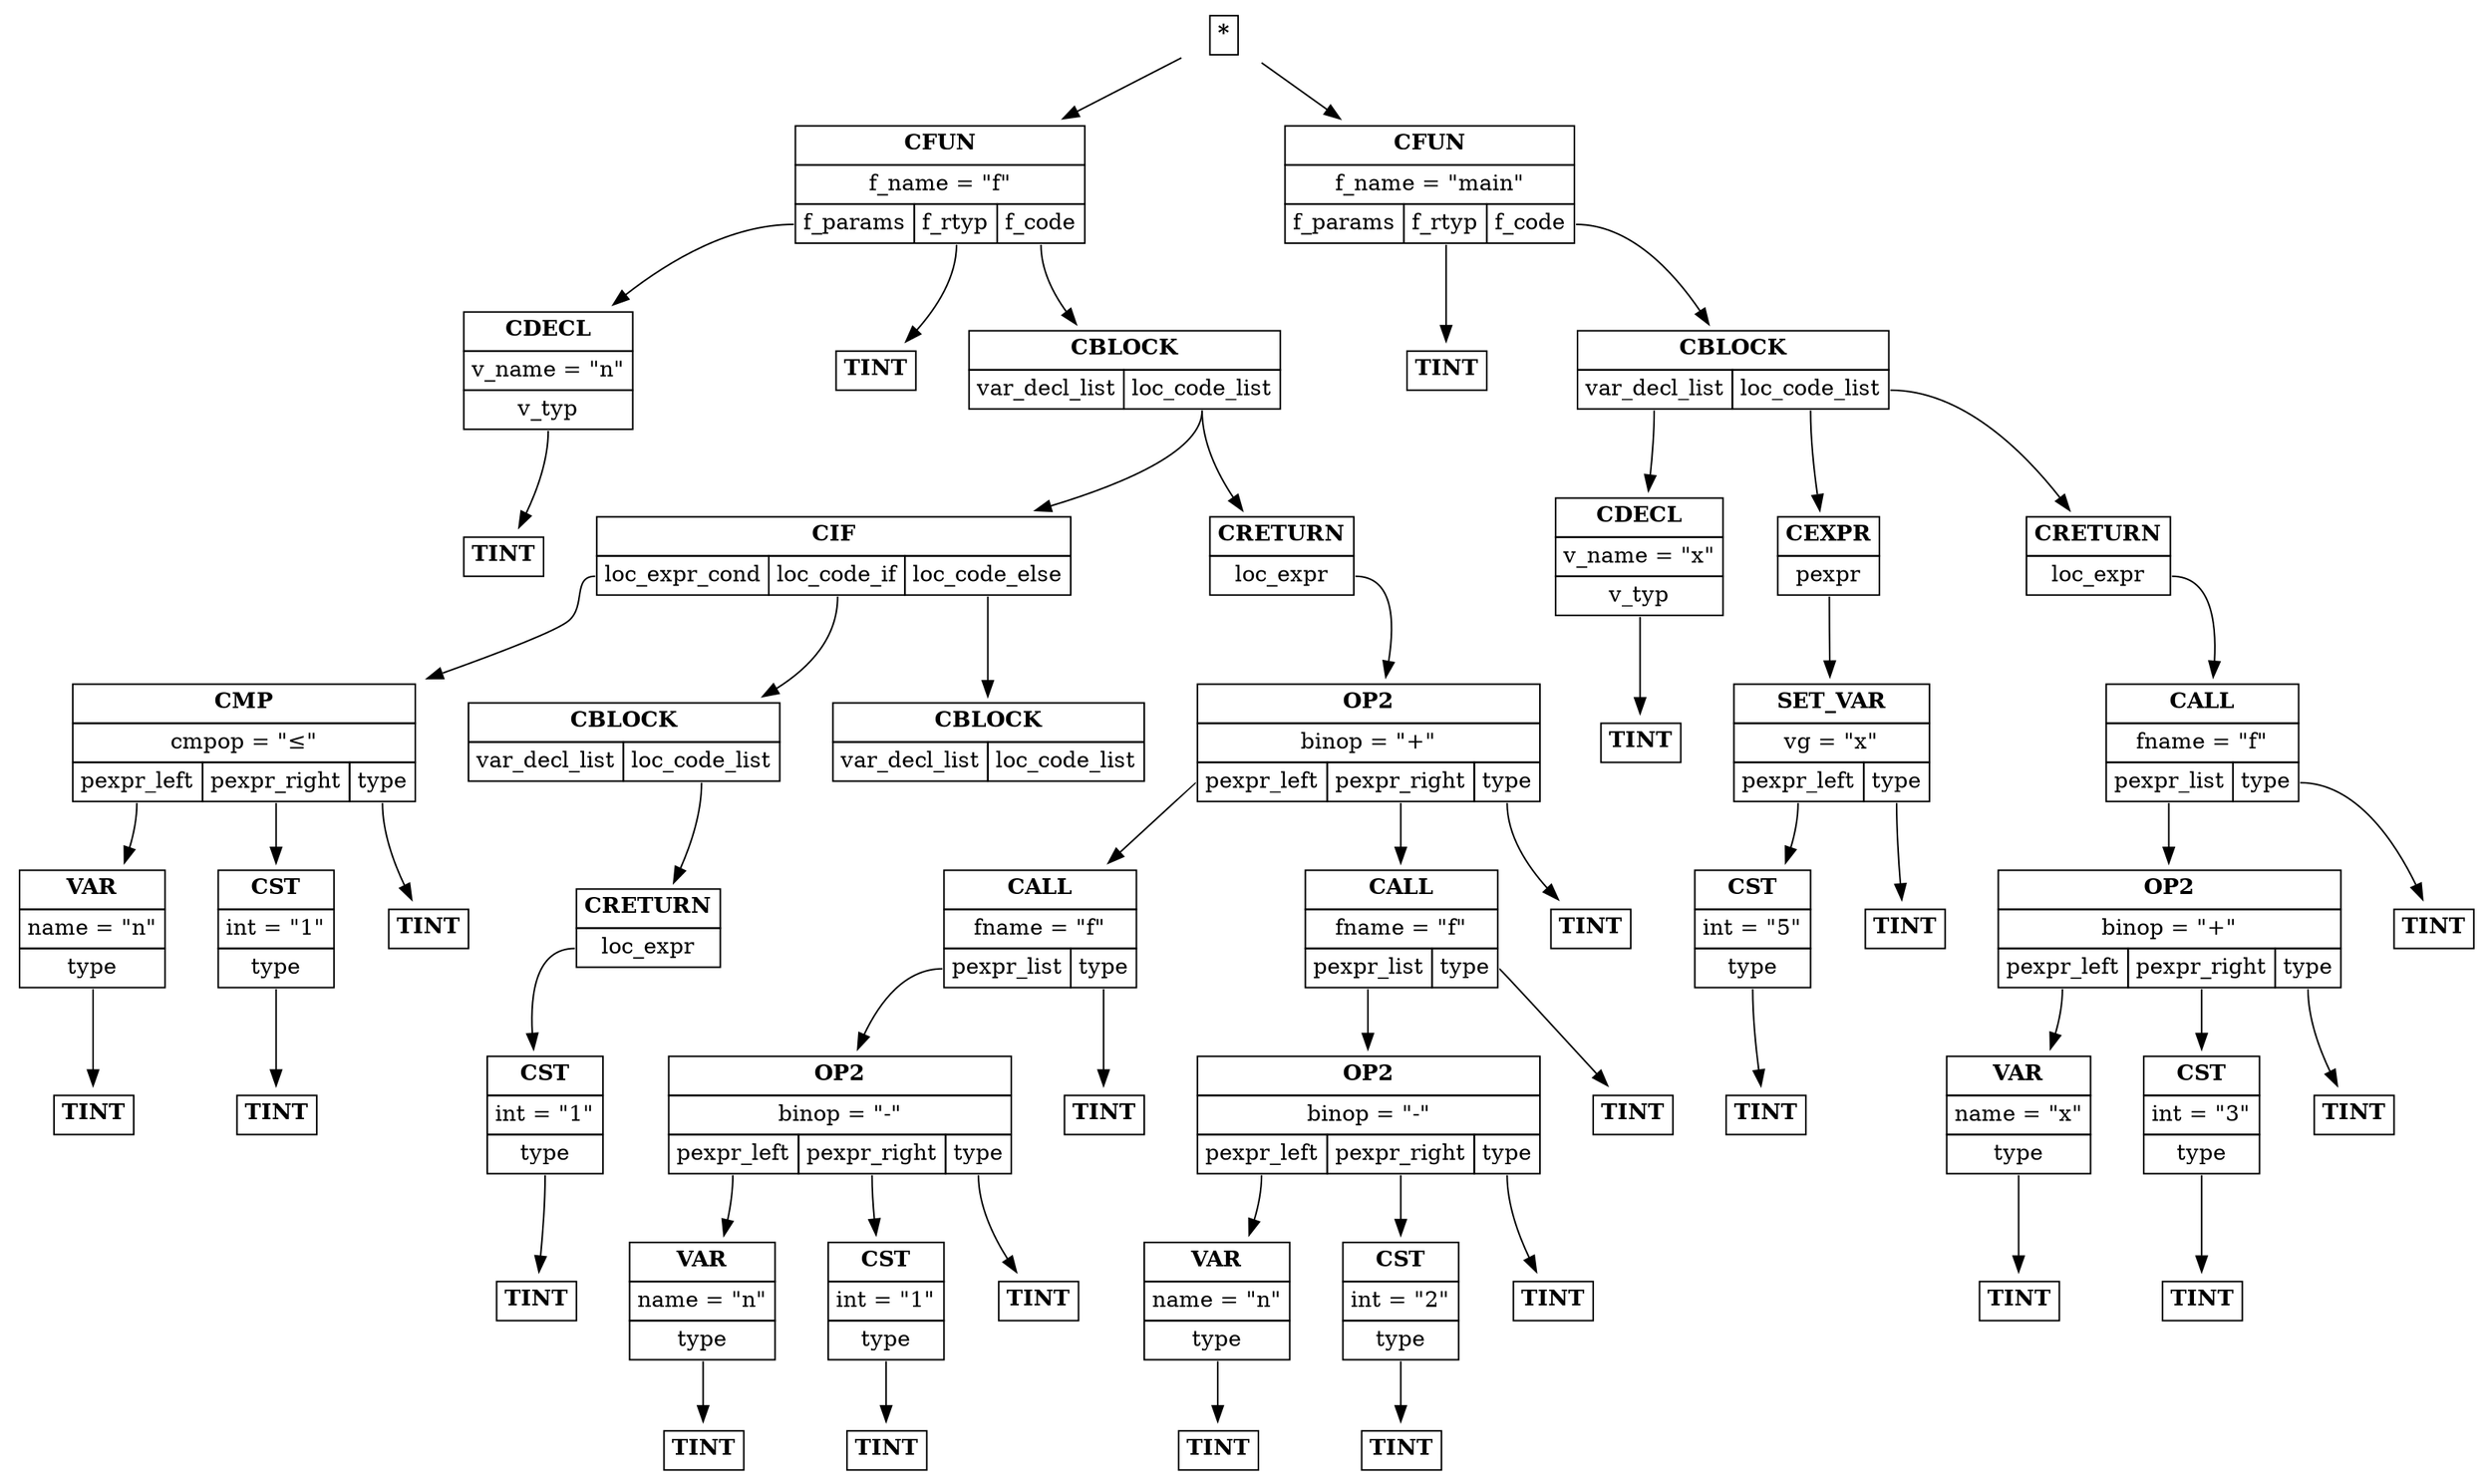 digraph ast {
node [shape=plaintext];
root [label=<<table border='0' cellborder='1' cellspacing='0' cellpadding='4'><tr ><td colspan = '1'><b >*</b></td></tr></table>>]
CFUN_1 [label=<<table border='0' cellborder='1' cellspacing='0' cellpadding='4'><tr ><td colspan = '3'><b >CFUN</b></td></tr><tr ><td colspan = '3'>f_name = "f"</td></tr><tr ><td port='f_params'>f_params</td><td port='f_rtyp'>f_rtyp</td><td port='f_code'>f_code</td></tr></table>>]
root -> CFUN_1
CDECL_2 [label=<<table border='0' cellborder='1' cellspacing='0' cellpadding='4'><tr ><td colspan = '1'><b >CDECL</b></td></tr><tr ><td colspan = '1'>v_name = "n"</td></tr><tr ><td port='v_typ'>v_typ</td></tr></table>>]
CFUN_1:f_params -> CDECL_2
TINT_3 [label=<<table border='0' cellborder='1' cellspacing='0' cellpadding='4'><tr ><td colspan = '1'><b >TINT</b></td></tr></table>>]
CDECL_2:v_typ -> TINT_3
TINT_4 [label=<<table border='0' cellborder='1' cellspacing='0' cellpadding='4'><tr ><td colspan = '1'><b >TINT</b></td></tr></table>>]
CFUN_1:f_rtyp -> TINT_4
CBLOCK_5 [label=<<table border='0' cellborder='1' cellspacing='0' cellpadding='4'><tr ><td colspan = '2'><b >CBLOCK</b></td></tr><tr ><td port='var_decl_list'>var_decl_list</td><td port='loc_code_list'>loc_code_list</td></tr></table>>]
CFUN_1:f_code -> CBLOCK_5
CIF_6 [label=<<table border='0' cellborder='1' cellspacing='0' cellpadding='4'><tr ><td colspan = '3'><b >CIF</b></td></tr><tr ><td port='loc_expr_cond'>loc_expr_cond</td><td port='loc_code_if'>loc_code_if</td><td port='loc_code_else'>loc_code_else</td></tr></table>>]
CBLOCK_5:loc_code_list -> CIF_6
CMP_7 [label=<<table border='0' cellborder='1' cellspacing='0' cellpadding='4'><tr ><td colspan = '3'><b >CMP</b></td></tr><tr ><td colspan = '3'>cmpop = "&le;"</td></tr><tr ><td port='pexpr_left'>pexpr_left</td><td port='pexpr_right'>pexpr_right</td><td port='type'>type</td></tr></table>>]
CIF_6:loc_expr_cond -> CMP_7
VAR_8 [label=<<table border='0' cellborder='1' cellspacing='0' cellpadding='4'><tr ><td colspan = '1'><b >VAR</b></td></tr><tr ><td colspan = '1'>name = "n"</td></tr><tr ><td port='type'>type</td></tr></table>>]
CMP_7:pexpr_left -> VAR_8
TINT_9 [label=<<table border='0' cellborder='1' cellspacing='0' cellpadding='4'><tr ><td colspan = '1'><b >TINT</b></td></tr></table>>]
VAR_8:type -> TINT_9
CST_10 [label=<<table border='0' cellborder='1' cellspacing='0' cellpadding='4'><tr ><td colspan = '1'><b >CST</b></td></tr><tr ><td colspan = '1'>int = "1"</td></tr><tr ><td port='type'>type</td></tr></table>>]
CMP_7:pexpr_right -> CST_10
TINT_11 [label=<<table border='0' cellborder='1' cellspacing='0' cellpadding='4'><tr ><td colspan = '1'><b >TINT</b></td></tr></table>>]
CST_10:type -> TINT_11
TINT_12 [label=<<table border='0' cellborder='1' cellspacing='0' cellpadding='4'><tr ><td colspan = '1'><b >TINT</b></td></tr></table>>]
CMP_7:type -> TINT_12
CBLOCK_13 [label=<<table border='0' cellborder='1' cellspacing='0' cellpadding='4'><tr ><td colspan = '2'><b >CBLOCK</b></td></tr><tr ><td port='var_decl_list'>var_decl_list</td><td port='loc_code_list'>loc_code_list</td></tr></table>>]
CIF_6:loc_code_if -> CBLOCK_13
CRETURN_14 [label=<<table border='0' cellborder='1' cellspacing='0' cellpadding='4'><tr ><td colspan = '1'><b >CRETURN</b></td></tr><tr ><td port='loc_expr'>loc_expr</td></tr></table>>]
CBLOCK_13:loc_code_list -> CRETURN_14
CST_15 [label=<<table border='0' cellborder='1' cellspacing='0' cellpadding='4'><tr ><td colspan = '1'><b >CST</b></td></tr><tr ><td colspan = '1'>int = "1"</td></tr><tr ><td port='type'>type</td></tr></table>>]
CRETURN_14:loc_expr -> CST_15
TINT_16 [label=<<table border='0' cellborder='1' cellspacing='0' cellpadding='4'><tr ><td colspan = '1'><b >TINT</b></td></tr></table>>]
CST_15:type -> TINT_16
CBLOCK_17 [label=<<table border='0' cellborder='1' cellspacing='0' cellpadding='4'><tr ><td colspan = '2'><b >CBLOCK</b></td></tr><tr ><td port='var_decl_list'>var_decl_list</td><td port='loc_code_list'>loc_code_list</td></tr></table>>]
CIF_6:loc_code_else -> CBLOCK_17
CRETURN_18 [label=<<table border='0' cellborder='1' cellspacing='0' cellpadding='4'><tr ><td colspan = '1'><b >CRETURN</b></td></tr><tr ><td port='loc_expr'>loc_expr</td></tr></table>>]
CBLOCK_5:loc_code_list -> CRETURN_18
OP2_19 [label=<<table border='0' cellborder='1' cellspacing='0' cellpadding='4'><tr ><td colspan = '3'><b >OP2</b></td></tr><tr ><td colspan = '3'>binop = "+"</td></tr><tr ><td port='pexpr_left'>pexpr_left</td><td port='pexpr_right'>pexpr_right</td><td port='type'>type</td></tr></table>>]
CRETURN_18:loc_expr -> OP2_19
CALL_20 [label=<<table border='0' cellborder='1' cellspacing='0' cellpadding='4'><tr ><td colspan = '2'><b >CALL</b></td></tr><tr ><td colspan = '2'>fname = "f"</td></tr><tr ><td port='pexpr_list'>pexpr_list</td><td port='type'>type</td></tr></table>>]
OP2_19:pexpr_left -> CALL_20
OP2_21 [label=<<table border='0' cellborder='1' cellspacing='0' cellpadding='4'><tr ><td colspan = '3'><b >OP2</b></td></tr><tr ><td colspan = '3'>binop = "-"</td></tr><tr ><td port='pexpr_left'>pexpr_left</td><td port='pexpr_right'>pexpr_right</td><td port='type'>type</td></tr></table>>]
CALL_20:pexpr_list -> OP2_21
VAR_22 [label=<<table border='0' cellborder='1' cellspacing='0' cellpadding='4'><tr ><td colspan = '1'><b >VAR</b></td></tr><tr ><td colspan = '1'>name = "n"</td></tr><tr ><td port='type'>type</td></tr></table>>]
OP2_21:pexpr_left -> VAR_22
TINT_23 [label=<<table border='0' cellborder='1' cellspacing='0' cellpadding='4'><tr ><td colspan = '1'><b >TINT</b></td></tr></table>>]
VAR_22:type -> TINT_23
CST_24 [label=<<table border='0' cellborder='1' cellspacing='0' cellpadding='4'><tr ><td colspan = '1'><b >CST</b></td></tr><tr ><td colspan = '1'>int = "1"</td></tr><tr ><td port='type'>type</td></tr></table>>]
OP2_21:pexpr_right -> CST_24
TINT_25 [label=<<table border='0' cellborder='1' cellspacing='0' cellpadding='4'><tr ><td colspan = '1'><b >TINT</b></td></tr></table>>]
CST_24:type -> TINT_25
TINT_26 [label=<<table border='0' cellborder='1' cellspacing='0' cellpadding='4'><tr ><td colspan = '1'><b >TINT</b></td></tr></table>>]
OP2_21:type -> TINT_26
TINT_27 [label=<<table border='0' cellborder='1' cellspacing='0' cellpadding='4'><tr ><td colspan = '1'><b >TINT</b></td></tr></table>>]
CALL_20:type -> TINT_27
CALL_28 [label=<<table border='0' cellborder='1' cellspacing='0' cellpadding='4'><tr ><td colspan = '2'><b >CALL</b></td></tr><tr ><td colspan = '2'>fname = "f"</td></tr><tr ><td port='pexpr_list'>pexpr_list</td><td port='type'>type</td></tr></table>>]
OP2_19:pexpr_right -> CALL_28
OP2_29 [label=<<table border='0' cellborder='1' cellspacing='0' cellpadding='4'><tr ><td colspan = '3'><b >OP2</b></td></tr><tr ><td colspan = '3'>binop = "-"</td></tr><tr ><td port='pexpr_left'>pexpr_left</td><td port='pexpr_right'>pexpr_right</td><td port='type'>type</td></tr></table>>]
CALL_28:pexpr_list -> OP2_29
VAR_30 [label=<<table border='0' cellborder='1' cellspacing='0' cellpadding='4'><tr ><td colspan = '1'><b >VAR</b></td></tr><tr ><td colspan = '1'>name = "n"</td></tr><tr ><td port='type'>type</td></tr></table>>]
OP2_29:pexpr_left -> VAR_30
TINT_31 [label=<<table border='0' cellborder='1' cellspacing='0' cellpadding='4'><tr ><td colspan = '1'><b >TINT</b></td></tr></table>>]
VAR_30:type -> TINT_31
CST_32 [label=<<table border='0' cellborder='1' cellspacing='0' cellpadding='4'><tr ><td colspan = '1'><b >CST</b></td></tr><tr ><td colspan = '1'>int = "2"</td></tr><tr ><td port='type'>type</td></tr></table>>]
OP2_29:pexpr_right -> CST_32
TINT_33 [label=<<table border='0' cellborder='1' cellspacing='0' cellpadding='4'><tr ><td colspan = '1'><b >TINT</b></td></tr></table>>]
CST_32:type -> TINT_33
TINT_34 [label=<<table border='0' cellborder='1' cellspacing='0' cellpadding='4'><tr ><td colspan = '1'><b >TINT</b></td></tr></table>>]
OP2_29:type -> TINT_34
TINT_35 [label=<<table border='0' cellborder='1' cellspacing='0' cellpadding='4'><tr ><td colspan = '1'><b >TINT</b></td></tr></table>>]
CALL_28:type -> TINT_35
TINT_36 [label=<<table border='0' cellborder='1' cellspacing='0' cellpadding='4'><tr ><td colspan = '1'><b >TINT</b></td></tr></table>>]
OP2_19:type -> TINT_36
CFUN_37 [label=<<table border='0' cellborder='1' cellspacing='0' cellpadding='4'><tr ><td colspan = '3'><b >CFUN</b></td></tr><tr ><td colspan = '3'>f_name = "main"</td></tr><tr ><td port='f_params'>f_params</td><td port='f_rtyp'>f_rtyp</td><td port='f_code'>f_code</td></tr></table>>]
root -> CFUN_37
TINT_38 [label=<<table border='0' cellborder='1' cellspacing='0' cellpadding='4'><tr ><td colspan = '1'><b >TINT</b></td></tr></table>>]
CFUN_37:f_rtyp -> TINT_38
CBLOCK_39 [label=<<table border='0' cellborder='1' cellspacing='0' cellpadding='4'><tr ><td colspan = '2'><b >CBLOCK</b></td></tr><tr ><td port='var_decl_list'>var_decl_list</td><td port='loc_code_list'>loc_code_list</td></tr></table>>]
CFUN_37:f_code -> CBLOCK_39
CDECL_40 [label=<<table border='0' cellborder='1' cellspacing='0' cellpadding='4'><tr ><td colspan = '1'><b >CDECL</b></td></tr><tr ><td colspan = '1'>v_name = "x"</td></tr><tr ><td port='v_typ'>v_typ</td></tr></table>>]
CBLOCK_39:var_decl_list -> CDECL_40
TINT_41 [label=<<table border='0' cellborder='1' cellspacing='0' cellpadding='4'><tr ><td colspan = '1'><b >TINT</b></td></tr></table>>]
CDECL_40:v_typ -> TINT_41
CEXPR_42 [label=<<table border='0' cellborder='1' cellspacing='0' cellpadding='4'><tr ><td colspan = '1'><b >CEXPR</b></td></tr><tr ><td port='pexpr'>pexpr</td></tr></table>>]
CBLOCK_39:loc_code_list -> CEXPR_42
SET_VAR_43 [label=<<table border='0' cellborder='1' cellspacing='0' cellpadding='4'><tr ><td colspan = '2'><b >SET_VAR</b></td></tr><tr ><td colspan = '2'>vg = "x"</td></tr><tr ><td port='pexpr_left'>pexpr_left</td><td port='type'>type</td></tr></table>>]
CEXPR_42:pexpr -> SET_VAR_43
CST_44 [label=<<table border='0' cellborder='1' cellspacing='0' cellpadding='4'><tr ><td colspan = '1'><b >CST</b></td></tr><tr ><td colspan = '1'>int = "5"</td></tr><tr ><td port='type'>type</td></tr></table>>]
SET_VAR_43:pexpr_left -> CST_44
TINT_45 [label=<<table border='0' cellborder='1' cellspacing='0' cellpadding='4'><tr ><td colspan = '1'><b >TINT</b></td></tr></table>>]
CST_44:type -> TINT_45
TINT_46 [label=<<table border='0' cellborder='1' cellspacing='0' cellpadding='4'><tr ><td colspan = '1'><b >TINT</b></td></tr></table>>]
SET_VAR_43:type -> TINT_46
CRETURN_47 [label=<<table border='0' cellborder='1' cellspacing='0' cellpadding='4'><tr ><td colspan = '1'><b >CRETURN</b></td></tr><tr ><td port='loc_expr'>loc_expr</td></tr></table>>]
CBLOCK_39:loc_code_list -> CRETURN_47
CALL_48 [label=<<table border='0' cellborder='1' cellspacing='0' cellpadding='4'><tr ><td colspan = '2'><b >CALL</b></td></tr><tr ><td colspan = '2'>fname = "f"</td></tr><tr ><td port='pexpr_list'>pexpr_list</td><td port='type'>type</td></tr></table>>]
CRETURN_47:loc_expr -> CALL_48
OP2_49 [label=<<table border='0' cellborder='1' cellspacing='0' cellpadding='4'><tr ><td colspan = '3'><b >OP2</b></td></tr><tr ><td colspan = '3'>binop = "+"</td></tr><tr ><td port='pexpr_left'>pexpr_left</td><td port='pexpr_right'>pexpr_right</td><td port='type'>type</td></tr></table>>]
CALL_48:pexpr_list -> OP2_49
VAR_50 [label=<<table border='0' cellborder='1' cellspacing='0' cellpadding='4'><tr ><td colspan = '1'><b >VAR</b></td></tr><tr ><td colspan = '1'>name = "x"</td></tr><tr ><td port='type'>type</td></tr></table>>]
OP2_49:pexpr_left -> VAR_50
TINT_51 [label=<<table border='0' cellborder='1' cellspacing='0' cellpadding='4'><tr ><td colspan = '1'><b >TINT</b></td></tr></table>>]
VAR_50:type -> TINT_51
CST_52 [label=<<table border='0' cellborder='1' cellspacing='0' cellpadding='4'><tr ><td colspan = '1'><b >CST</b></td></tr><tr ><td colspan = '1'>int = "3"</td></tr><tr ><td port='type'>type</td></tr></table>>]
OP2_49:pexpr_right -> CST_52
TINT_53 [label=<<table border='0' cellborder='1' cellspacing='0' cellpadding='4'><tr ><td colspan = '1'><b >TINT</b></td></tr></table>>]
CST_52:type -> TINT_53
TINT_54 [label=<<table border='0' cellborder='1' cellspacing='0' cellpadding='4'><tr ><td colspan = '1'><b >TINT</b></td></tr></table>>]
OP2_49:type -> TINT_54
TINT_55 [label=<<table border='0' cellborder='1' cellspacing='0' cellpadding='4'><tr ><td colspan = '1'><b >TINT</b></td></tr></table>>]
CALL_48:type -> TINT_55
}